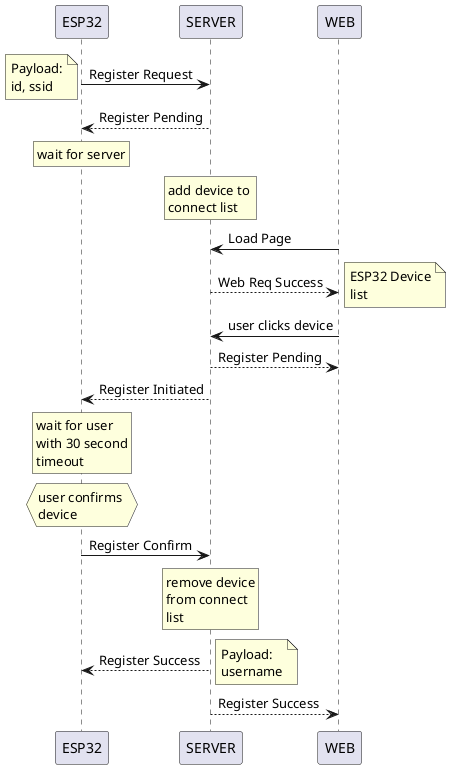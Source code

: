 @startuml Board_Registration_Sequence_Diagram
ESP32 -> SERVER: Register Request
note left 
Payload:
id, ssid
end note
SERVER --> ESP32: Register Pending
rnote over ESP32: wait for server
rnote over SERVER
add device to 
connect list
end rnote
WEB -> SERVER: Load Page
SERVER --> WEB: Web Req Success
note right
ESP32 Device
list
end note
WEB -> SERVER: user clicks device
SERVER --> WEB: Register Pending
SERVER --> ESP32: Register Initiated
rnote over ESP32
wait for user
with 30 second
timeout
end rnote
hnote over ESP32
user confirms 
device
end hnote
ESP32 -> SERVER: Register Confirm
rnote over SERVER
remove device
from connect
list
end rnote
SERVER --> ESP32: Register Success
note right 
Payload:
username
end note
SERVER --> WEB: Register Success
@enduml